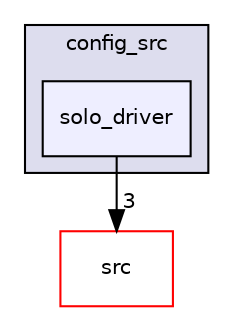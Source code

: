 digraph "/glade/work/altuntas/doxygen/MOM6/config_src/solo_driver" {
  compound=true
  node [ fontsize="10", fontname="Helvetica"];
  edge [ labelfontsize="10", labelfontname="Helvetica"];
  subgraph clusterdir_bbbeac63f53ec5ea699fa4cbaa8c4afb {
    graph [ bgcolor="#ddddee", pencolor="black", label="config_src" fontname="Helvetica", fontsize="10", URL="dir_bbbeac63f53ec5ea699fa4cbaa8c4afb.html"]
  dir_ccbaa27a715db0631841e4cd1db1cd75 [shape=box, label="solo_driver", style="filled", fillcolor="#eeeeff", pencolor="black", URL="dir_ccbaa27a715db0631841e4cd1db1cd75.html"];
  }
  dir_68267d1309a1af8e8297ef4c3efbcdba [shape=box label="src" fillcolor="white" style="filled" color="red" URL="dir_68267d1309a1af8e8297ef4c3efbcdba.html"];
  dir_ccbaa27a715db0631841e4cd1db1cd75->dir_68267d1309a1af8e8297ef4c3efbcdba [headlabel="3", labeldistance=1.5 headhref="dir_000003_000005.html"];
}
